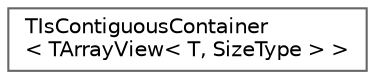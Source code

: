digraph "Graphical Class Hierarchy"
{
 // INTERACTIVE_SVG=YES
 // LATEX_PDF_SIZE
  bgcolor="transparent";
  edge [fontname=Helvetica,fontsize=10,labelfontname=Helvetica,labelfontsize=10];
  node [fontname=Helvetica,fontsize=10,shape=box,height=0.2,width=0.4];
  rankdir="LR";
  Node0 [id="Node000000",label="TIsContiguousContainer\l\< TArrayView\< T, SizeType \> \>",height=0.2,width=0.4,color="grey40", fillcolor="white", style="filled",URL="$d0/df9/structTIsContiguousContainer_3_01TArrayView_3_01T_00_01SizeType_01_4_01_4.html",tooltip=" "];
}
